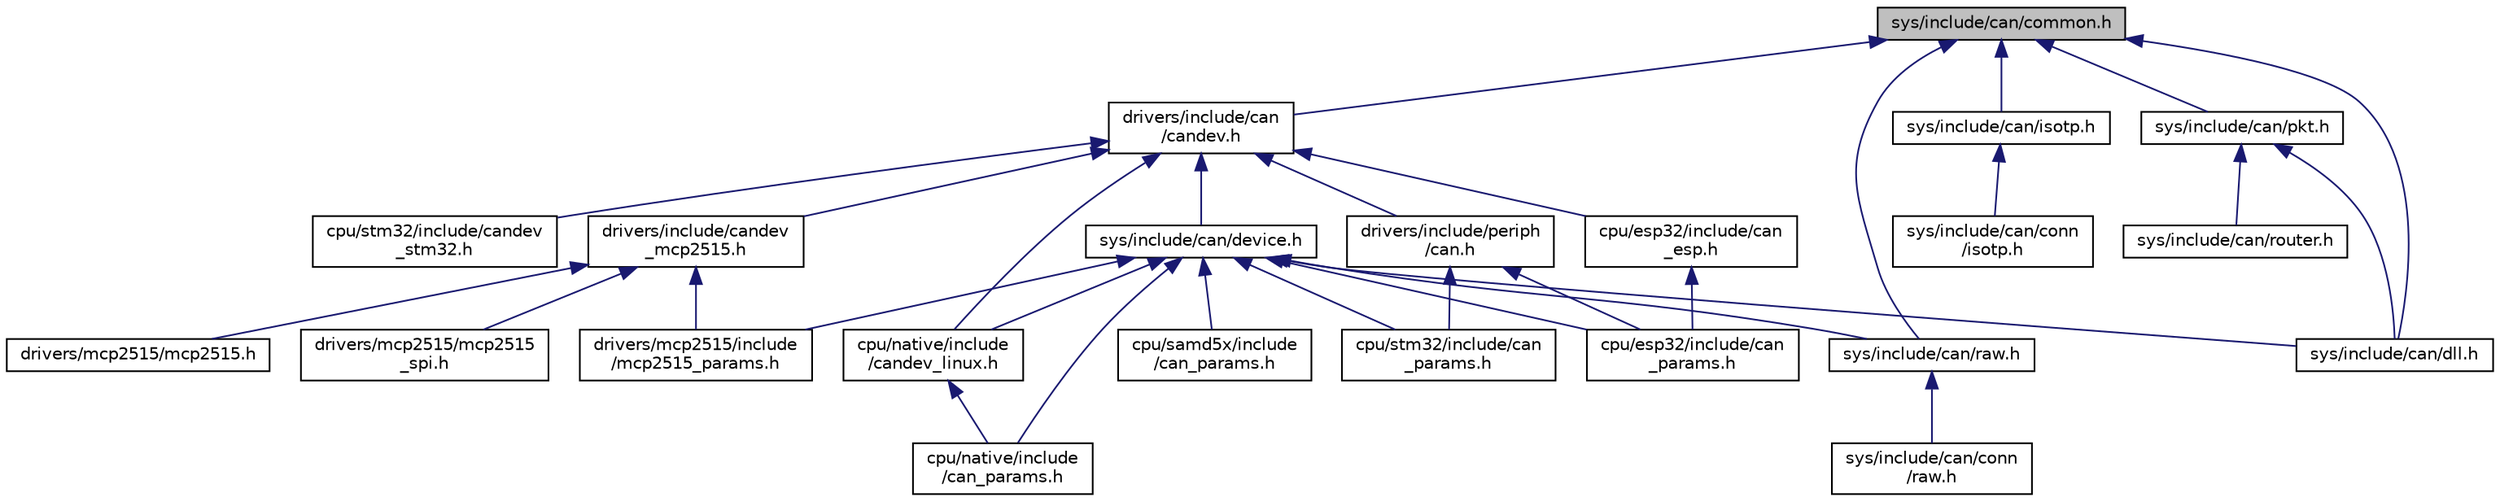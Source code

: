 digraph "sys/include/can/common.h"
{
 // LATEX_PDF_SIZE
  edge [fontname="Helvetica",fontsize="10",labelfontname="Helvetica",labelfontsize="10"];
  node [fontname="Helvetica",fontsize="10",shape=record];
  Node1 [label="sys/include/can/common.h",height=0.2,width=0.4,color="black", fillcolor="grey75", style="filled", fontcolor="black",tooltip="Definitions of high-level CAN interface."];
  Node1 -> Node2 [dir="back",color="midnightblue",fontsize="10",style="solid",fontname="Helvetica"];
  Node2 [label="drivers/include/can\l/candev.h",height=0.2,width=0.4,color="black", fillcolor="white", style="filled",URL="$candev_8h.html",tooltip="Definitions for low-level CAN driver interface."];
  Node2 -> Node3 [dir="back",color="midnightblue",fontsize="10",style="solid",fontname="Helvetica"];
  Node3 [label="cpu/esp32/include/can\l_esp.h",height=0.2,width=0.4,color="black", fillcolor="white", style="filled",URL="$can__esp_8h.html",tooltip=" "];
  Node3 -> Node4 [dir="back",color="midnightblue",fontsize="10",style="solid",fontname="Helvetica"];
  Node4 [label="cpu/esp32/include/can\l_params.h",height=0.2,width=0.4,color="black", fillcolor="white", style="filled",URL="$esp32_2include_2can__params_8h.html",tooltip="ESP32 CAN controller driver (esp_can) default parameters."];
  Node2 -> Node5 [dir="back",color="midnightblue",fontsize="10",style="solid",fontname="Helvetica"];
  Node5 [label="cpu/native/include\l/candev_linux.h",height=0.2,width=0.4,color="black", fillcolor="white", style="filled",URL="$candev__linux_8h.html",tooltip="Implementation of simulated CAN controller driver using SocketCAN on Linux."];
  Node5 -> Node6 [dir="back",color="midnightblue",fontsize="10",style="solid",fontname="Helvetica"];
  Node6 [label="cpu/native/include\l/can_params.h",height=0.2,width=0.4,color="black", fillcolor="white", style="filled",URL="$native_2include_2can__params_8h.html",tooltip="Default linux can config."];
  Node2 -> Node7 [dir="back",color="midnightblue",fontsize="10",style="solid",fontname="Helvetica"];
  Node7 [label="cpu/stm32/include/candev\l_stm32.h",height=0.2,width=0.4,color="black", fillcolor="white", style="filled",URL="$candev__stm32_8h.html",tooltip="bxCAN specific definitions"];
  Node2 -> Node8 [dir="back",color="midnightblue",fontsize="10",style="solid",fontname="Helvetica"];
  Node8 [label="drivers/include/candev\l_mcp2515.h",height=0.2,width=0.4,color="black", fillcolor="white", style="filled",URL="$candev__mcp2515_8h.html",tooltip="Definition of the implementation of the CAN controller driver."];
  Node8 -> Node9 [dir="back",color="midnightblue",fontsize="10",style="solid",fontname="Helvetica"];
  Node9 [label="drivers/mcp2515/include\l/mcp2515_params.h",height=0.2,width=0.4,color="black", fillcolor="white", style="filled",URL="$mcp2515__params_8h.html",tooltip="Parameters for the CAN driver implementation."];
  Node8 -> Node10 [dir="back",color="midnightblue",fontsize="10",style="solid",fontname="Helvetica"];
  Node10 [label="drivers/mcp2515/mcp2515.h",height=0.2,width=0.4,color="black", fillcolor="white", style="filled",URL="$mcp2515_8h.html",tooltip="Driver for the Microchip MCP2515 can controller."];
  Node8 -> Node11 [dir="back",color="midnightblue",fontsize="10",style="solid",fontname="Helvetica"];
  Node11 [label="drivers/mcp2515/mcp2515\l_spi.h",height=0.2,width=0.4,color="black", fillcolor="white", style="filled",URL="$mcp2515__spi_8h.html",tooltip="Driver for the Microchip MCP2515 can controller."];
  Node2 -> Node12 [dir="back",color="midnightblue",fontsize="10",style="solid",fontname="Helvetica"];
  Node12 [label="drivers/include/periph\l/can.h",height=0.2,width=0.4,color="black", fillcolor="white", style="filled",URL="$drivers_2include_2periph_2can_8h.html",tooltip="Low-level CAN peripheral driver interface definitions."];
  Node12 -> Node4 [dir="back",color="midnightblue",fontsize="10",style="solid",fontname="Helvetica"];
  Node12 -> Node13 [dir="back",color="midnightblue",fontsize="10",style="solid",fontname="Helvetica"];
  Node13 [label="cpu/stm32/include/can\l_params.h",height=0.2,width=0.4,color="black", fillcolor="white", style="filled",URL="$stm32_2include_2can__params_8h.html",tooltip="STM32 CAN controller driver (bxCAN) default parameters."];
  Node2 -> Node14 [dir="back",color="midnightblue",fontsize="10",style="solid",fontname="Helvetica"];
  Node14 [label="sys/include/can/device.h",height=0.2,width=0.4,color="black", fillcolor="white", style="filled",URL="$sys_2include_2can_2device_8h.html",tooltip="Definitions of CAN device interface."];
  Node14 -> Node4 [dir="back",color="midnightblue",fontsize="10",style="solid",fontname="Helvetica"];
  Node14 -> Node6 [dir="back",color="midnightblue",fontsize="10",style="solid",fontname="Helvetica"];
  Node14 -> Node5 [dir="back",color="midnightblue",fontsize="10",style="solid",fontname="Helvetica"];
  Node14 -> Node15 [dir="back",color="midnightblue",fontsize="10",style="solid",fontname="Helvetica"];
  Node15 [label="cpu/samd5x/include\l/can_params.h",height=0.2,width=0.4,color="black", fillcolor="white", style="filled",URL="$samd5x_2include_2can__params_8h.html",tooltip="CPU specific definitions for CAN controllers."];
  Node14 -> Node13 [dir="back",color="midnightblue",fontsize="10",style="solid",fontname="Helvetica"];
  Node14 -> Node9 [dir="back",color="midnightblue",fontsize="10",style="solid",fontname="Helvetica"];
  Node14 -> Node16 [dir="back",color="midnightblue",fontsize="10",style="solid",fontname="Helvetica"];
  Node16 [label="sys/include/can/dll.h",height=0.2,width=0.4,color="black", fillcolor="white", style="filled",URL="$dll_8h.html",tooltip="Definitions of low-level CAN DLL interface."];
  Node14 -> Node17 [dir="back",color="midnightblue",fontsize="10",style="solid",fontname="Helvetica"];
  Node17 [label="sys/include/can/raw.h",height=0.2,width=0.4,color="black", fillcolor="white", style="filled",URL="$can_2raw_8h.html",tooltip="Definitions high-level RAW CAN interface."];
  Node17 -> Node18 [dir="back",color="midnightblue",fontsize="10",style="solid",fontname="Helvetica"];
  Node18 [label="sys/include/can/conn\l/raw.h",height=0.2,width=0.4,color="black", fillcolor="white", style="filled",URL="$can_2conn_2raw_8h.html",tooltip="Definitions of generic CAN interface."];
  Node1 -> Node16 [dir="back",color="midnightblue",fontsize="10",style="solid",fontname="Helvetica"];
  Node1 -> Node19 [dir="back",color="midnightblue",fontsize="10",style="solid",fontname="Helvetica"];
  Node19 [label="sys/include/can/isotp.h",height=0.2,width=0.4,color="black", fillcolor="white", style="filled",URL="$isotp_8h.html",tooltip="ISO TP high level interface."];
  Node19 -> Node20 [dir="back",color="midnightblue",fontsize="10",style="solid",fontname="Helvetica"];
  Node20 [label="sys/include/can/conn\l/isotp.h",height=0.2,width=0.4,color="black", fillcolor="white", style="filled",URL="$conn_2isotp_8h.html",tooltip="Definitions of generic CAN interface."];
  Node1 -> Node21 [dir="back",color="midnightblue",fontsize="10",style="solid",fontname="Helvetica"];
  Node21 [label="sys/include/can/pkt.h",height=0.2,width=0.4,color="black", fillcolor="white", style="filled",URL="$can_2pkt_8h.html",tooltip="CAN memory allocation module."];
  Node21 -> Node16 [dir="back",color="midnightblue",fontsize="10",style="solid",fontname="Helvetica"];
  Node21 -> Node22 [dir="back",color="midnightblue",fontsize="10",style="solid",fontname="Helvetica"];
  Node22 [label="sys/include/can/router.h",height=0.2,width=0.4,color="black", fillcolor="white", style="filled",URL="$router_8h.html",tooltip="Functions for routing RX can frames."];
  Node1 -> Node17 [dir="back",color="midnightblue",fontsize="10",style="solid",fontname="Helvetica"];
}
